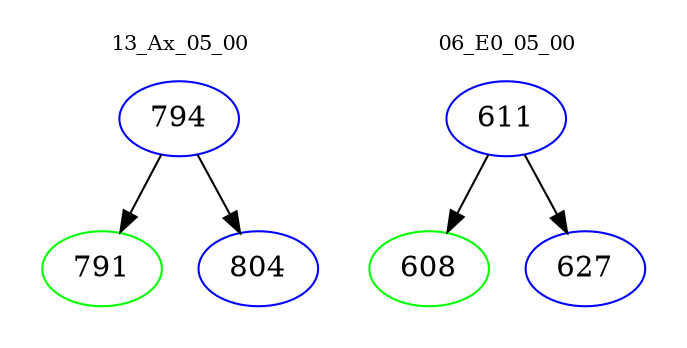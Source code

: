 digraph{
subgraph cluster_0 {
color = white
label = "13_Ax_05_00";
fontsize=10;
T0_794 [label="794", color="blue"]
T0_794 -> T0_791 [color="black"]
T0_791 [label="791", color="green"]
T0_794 -> T0_804 [color="black"]
T0_804 [label="804", color="blue"]
}
subgraph cluster_1 {
color = white
label = "06_E0_05_00";
fontsize=10;
T1_611 [label="611", color="blue"]
T1_611 -> T1_608 [color="black"]
T1_608 [label="608", color="green"]
T1_611 -> T1_627 [color="black"]
T1_627 [label="627", color="blue"]
}
}
